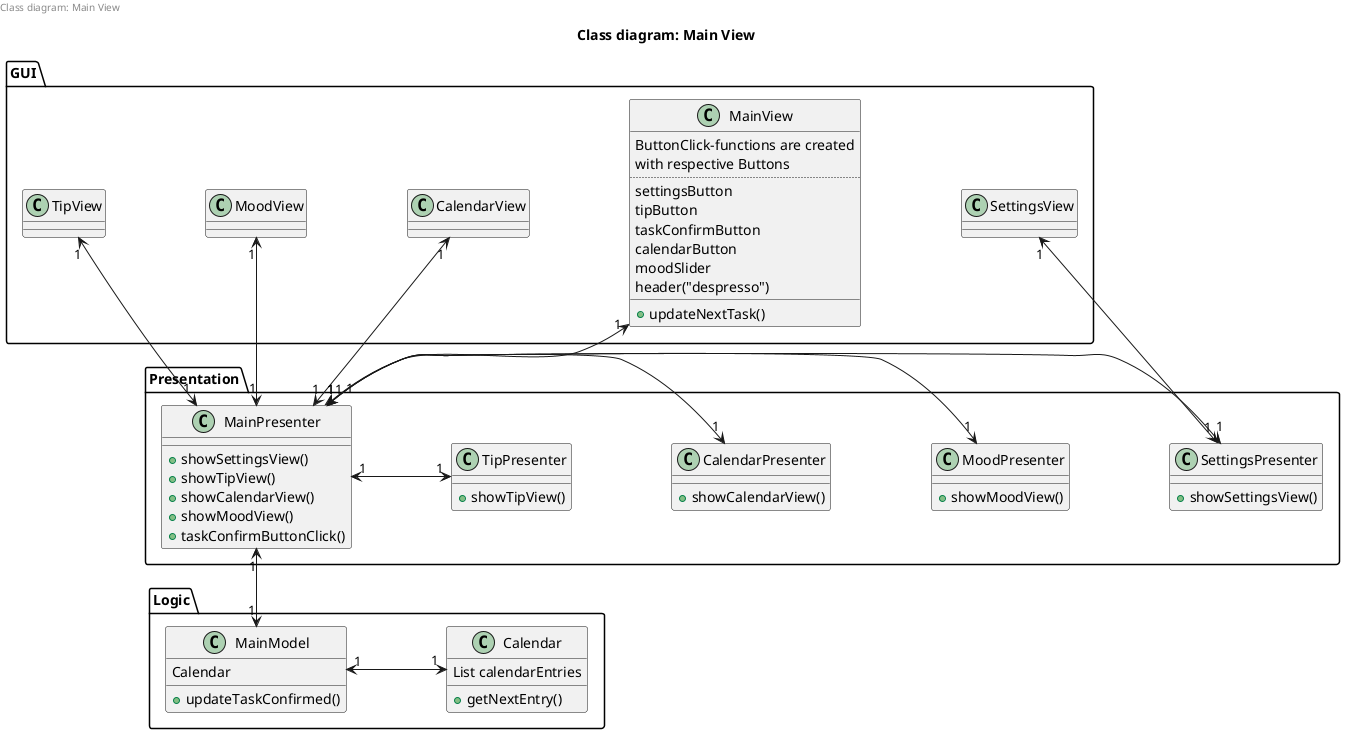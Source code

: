 @startuml

skinparam nodesep 100
/'skinparam ranksep 200'/

left header
Class diagram: Main View
endheader

title Class diagram: Main View

/' Define the dependencies
Entry <|-- ToDo
'/


/' Define the class details'/

package GUI {
    class MainView {
    ButtonClick-functions are created
    with respective Buttons
    ..
    settingsButton
    tipButton
    taskConfirmButton
    calendarButton
    moodSlider
    header("despresso")
    __
    + updateNextTask()
    }

    class SettingsView {
    }
    class CalendarView {
    }
    class MoodView {
    }
    class TipView {
    }
}

package Presentation {
    class MainPresenter{
    + showSettingsView()
    + showTipView()
    + showCalendarView()
    + showMoodView()
    + taskConfirmButtonClick()
    }

    class SettingsPresenter {
    + showSettingsView()
    }
    class CalendarPresenter {
    + showCalendarView()
    }
    class TipPresenter {
    + showTipView()
    }
    class MoodPresenter {
    + showMoodView()
    }
}

package Logic {
    class MainModel {
    Calendar
    + updateTaskConfirmed()
    }

    class Calendar {
    List calendarEntries
    + getNextEntry()
    }
}

/' Define entity relations (?)'/

MainPresenter "1" <--> "1" MainView
CalendarView "1" <--> "1" MainPresenter
TipView "1" <--> "1" MainPresenter
MoodView "1" <--> "1" MainPresenter
MainPresenter "1" <-> "1" SettingsPresenter
MainPresenter "1" <-> "1" CalendarPresenter
MainPresenter "1" <-> "1" TipPresenter
MainPresenter "1" <-> "1" MoodPresenter
SettingsView "1" <--> "1" SettingsPresenter



MainPresenter "1" <--> "1" MainModel

MainModel "1" <-> "1" Calendar

@enduml